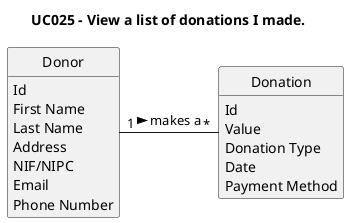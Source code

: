 @startuml
skinparam monochrome true
skinparam packageStyle rectangle
skinparam shadowing false

skinparam classAttributeIconSize 0

hide circle
hide methods

title UC025 - View a list of donations I made.

class Donation {
    Id
    Value
    Donation Type
    Date
    Payment Method
}

class Donor {
    Id
    First Name
    Last Name
    Address
    NIF/NIPC
    Email
    Phone Number
}

Donor "1   " - "   *" Donation : makes a >

@enduml